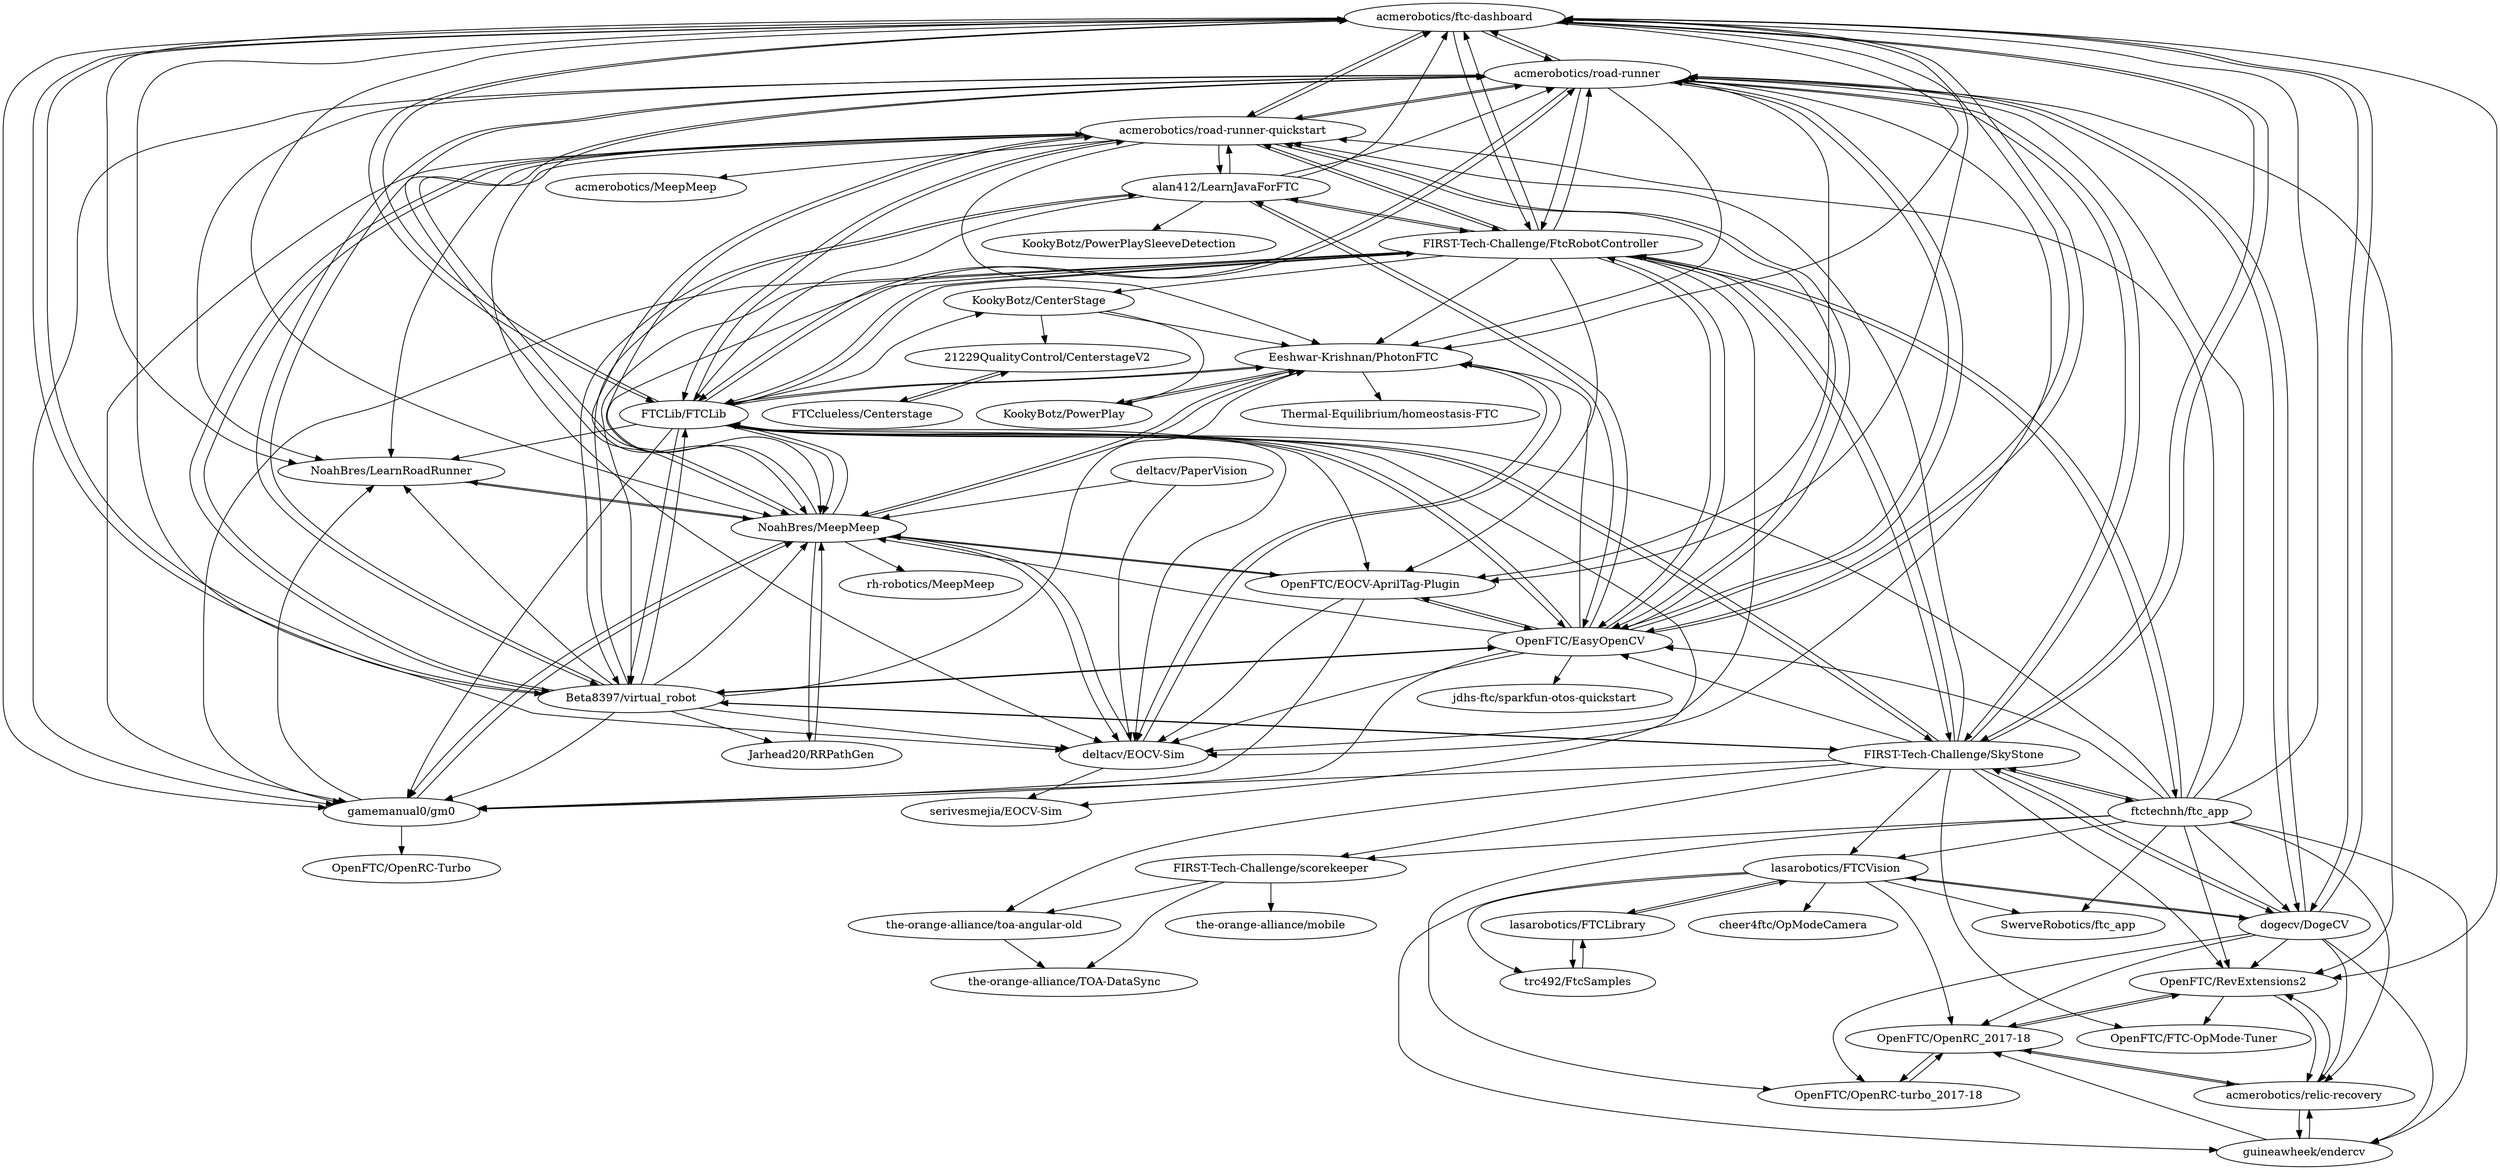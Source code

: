 digraph G {
"acmerobotics/ftc-dashboard" -> "acmerobotics/road-runner"
"acmerobotics/ftc-dashboard" -> "acmerobotics/road-runner-quickstart"
"acmerobotics/ftc-dashboard" -> "FTCLib/FTCLib"
"acmerobotics/ftc-dashboard" -> "OpenFTC/EasyOpenCV"
"acmerobotics/ftc-dashboard" -> "Beta8397/virtual_robot"
"acmerobotics/ftc-dashboard" -> "NoahBres/MeepMeep"
"acmerobotics/ftc-dashboard" -> "gamemanual0/gm0"
"acmerobotics/ftc-dashboard" -> "Eeshwar-Krishnan/PhotonFTC"
"acmerobotics/ftc-dashboard" -> "dogecv/DogeCV"
"acmerobotics/ftc-dashboard" -> "FIRST-Tech-Challenge/FtcRobotController"
"acmerobotics/ftc-dashboard" -> "deltacv/EOCV-Sim"
"acmerobotics/ftc-dashboard" -> "FIRST-Tech-Challenge/SkyStone"
"acmerobotics/ftc-dashboard" -> "OpenFTC/EOCV-AprilTag-Plugin"
"acmerobotics/ftc-dashboard" -> "NoahBres/LearnRoadRunner"
"acmerobotics/ftc-dashboard" -> "OpenFTC/RevExtensions2"
"acmerobotics/road-runner-quickstart" -> "acmerobotics/road-runner"
"acmerobotics/road-runner-quickstart" -> "acmerobotics/ftc-dashboard"
"acmerobotics/road-runner-quickstart" -> "OpenFTC/EasyOpenCV"
"acmerobotics/road-runner-quickstart" -> "FTCLib/FTCLib"
"acmerobotics/road-runner-quickstart" -> "NoahBres/MeepMeep"
"acmerobotics/road-runner-quickstart" -> "FIRST-Tech-Challenge/FtcRobotController"
"acmerobotics/road-runner-quickstart" -> "Beta8397/virtual_robot"
"acmerobotics/road-runner-quickstart" -> "Eeshwar-Krishnan/PhotonFTC"
"acmerobotics/road-runner-quickstart" -> "gamemanual0/gm0"
"acmerobotics/road-runner-quickstart" -> "NoahBres/LearnRoadRunner"
"acmerobotics/road-runner-quickstart" -> "deltacv/EOCV-Sim"
"acmerobotics/road-runner-quickstart" -> "alan412/LearnJavaForFTC"
"acmerobotics/road-runner-quickstart" -> "acmerobotics/MeepMeep"
"OpenFTC/EasyOpenCV" -> "FTCLib/FTCLib"
"OpenFTC/EasyOpenCV" -> "acmerobotics/road-runner-quickstart"
"OpenFTC/EasyOpenCV" -> "acmerobotics/ftc-dashboard"
"OpenFTC/EasyOpenCV" -> "acmerobotics/road-runner"
"OpenFTC/EasyOpenCV" -> "OpenFTC/EOCV-AprilTag-Plugin"
"OpenFTC/EasyOpenCV" -> "NoahBres/MeepMeep"
"OpenFTC/EasyOpenCV" -> "FIRST-Tech-Challenge/FtcRobotController"
"OpenFTC/EasyOpenCV" -> "deltacv/EOCV-Sim"
"OpenFTC/EasyOpenCV" -> "Beta8397/virtual_robot"
"OpenFTC/EasyOpenCV" -> "Eeshwar-Krishnan/PhotonFTC"
"OpenFTC/EasyOpenCV" -> "alan412/LearnJavaForFTC"
"OpenFTC/EasyOpenCV" -> "gamemanual0/gm0"
"OpenFTC/EasyOpenCV" -> "jdhs-ftc/sparkfun-otos-quickstart"
"Beta8397/virtual_robot" -> "acmerobotics/ftc-dashboard"
"Beta8397/virtual_robot" -> "FTCLib/FTCLib"
"Beta8397/virtual_robot" -> "alan412/LearnJavaForFTC"
"Beta8397/virtual_robot" -> "acmerobotics/road-runner"
"Beta8397/virtual_robot" -> "OpenFTC/EasyOpenCV"
"Beta8397/virtual_robot" -> "NoahBres/MeepMeep"
"Beta8397/virtual_robot" -> "acmerobotics/road-runner-quickstart"
"Beta8397/virtual_robot" -> "Jarhead20/RRPathGen"
"Beta8397/virtual_robot" -> "deltacv/EOCV-Sim"
"Beta8397/virtual_robot" -> "gamemanual0/gm0"
"Beta8397/virtual_robot" -> "NoahBres/LearnRoadRunner"
"Beta8397/virtual_robot" -> "FIRST-Tech-Challenge/SkyStone"
"Beta8397/virtual_robot" -> "Eeshwar-Krishnan/PhotonFTC"
"acmerobotics/road-runner" -> "acmerobotics/ftc-dashboard"
"acmerobotics/road-runner" -> "acmerobotics/road-runner-quickstart"
"acmerobotics/road-runner" -> "FTCLib/FTCLib"
"acmerobotics/road-runner" -> "OpenFTC/EasyOpenCV"
"acmerobotics/road-runner" -> "NoahBres/MeepMeep"
"acmerobotics/road-runner" -> "FIRST-Tech-Challenge/FtcRobotController"
"acmerobotics/road-runner" -> "dogecv/DogeCV"
"acmerobotics/road-runner" -> "Beta8397/virtual_robot"
"acmerobotics/road-runner" -> "FIRST-Tech-Challenge/SkyStone"
"acmerobotics/road-runner" -> "gamemanual0/gm0"
"acmerobotics/road-runner" -> "OpenFTC/RevExtensions2"
"acmerobotics/road-runner" -> "Eeshwar-Krishnan/PhotonFTC"
"acmerobotics/road-runner" -> "NoahBres/LearnRoadRunner"
"acmerobotics/road-runner" -> "OpenFTC/EOCV-AprilTag-Plugin"
"acmerobotics/road-runner" -> "deltacv/EOCV-Sim"
"FIRST-Tech-Challenge/scorekeeper" -> "the-orange-alliance/TOA-DataSync"
"FIRST-Tech-Challenge/scorekeeper" -> "the-orange-alliance/toa-angular-old"
"FIRST-Tech-Challenge/scorekeeper" -> "the-orange-alliance/mobile"
"FIRST-Tech-Challenge/SkyStone" -> "acmerobotics/road-runner"
"FIRST-Tech-Challenge/SkyStone" -> "ftctechnh/ftc_app"
"FIRST-Tech-Challenge/SkyStone" -> "acmerobotics/ftc-dashboard"
"FIRST-Tech-Challenge/SkyStone" -> "dogecv/DogeCV"
"FIRST-Tech-Challenge/SkyStone" -> "FTCLib/FTCLib"
"FIRST-Tech-Challenge/SkyStone" -> "Beta8397/virtual_robot"
"FIRST-Tech-Challenge/SkyStone" -> "acmerobotics/road-runner-quickstart"
"FIRST-Tech-Challenge/SkyStone" -> "OpenFTC/RevExtensions2"
"FIRST-Tech-Challenge/SkyStone" -> "FIRST-Tech-Challenge/FtcRobotController"
"FIRST-Tech-Challenge/SkyStone" -> "OpenFTC/EasyOpenCV"
"FIRST-Tech-Challenge/SkyStone" -> "the-orange-alliance/toa-angular-old"
"FIRST-Tech-Challenge/SkyStone" -> "lasarobotics/FTCVision"
"FIRST-Tech-Challenge/SkyStone" -> "FIRST-Tech-Challenge/scorekeeper"
"FIRST-Tech-Challenge/SkyStone" -> "gamemanual0/gm0"
"FIRST-Tech-Challenge/SkyStone" -> "OpenFTC/FTC-OpMode-Tuner"
"the-orange-alliance/toa-angular-old" -> "the-orange-alliance/TOA-DataSync"
"OpenFTC/OpenRC-turbo_2017-18" -> "OpenFTC/OpenRC_2017-18"
"dogecv/DogeCV" -> "acmerobotics/relic-recovery"
"dogecv/DogeCV" -> "guineawheek/endercv"
"dogecv/DogeCV" -> "OpenFTC/RevExtensions2"
"dogecv/DogeCV" -> "OpenFTC/OpenRC-turbo_2017-18"
"dogecv/DogeCV" -> "acmerobotics/ftc-dashboard"
"dogecv/DogeCV" -> "acmerobotics/road-runner"
"dogecv/DogeCV" -> "lasarobotics/FTCVision"
"dogecv/DogeCV" -> "OpenFTC/OpenRC_2017-18"
"dogecv/DogeCV" -> "FIRST-Tech-Challenge/SkyStone"
"guineawheek/endercv" -> "acmerobotics/relic-recovery"
"guineawheek/endercv" -> "OpenFTC/OpenRC_2017-18"
"OpenFTC/RevExtensions2" -> "OpenFTC/OpenRC_2017-18"
"OpenFTC/RevExtensions2" -> "acmerobotics/relic-recovery"
"OpenFTC/RevExtensions2" -> "OpenFTC/FTC-OpMode-Tuner"
"acmerobotics/relic-recovery" -> "OpenFTC/RevExtensions2"
"acmerobotics/relic-recovery" -> "OpenFTC/OpenRC_2017-18"
"acmerobotics/relic-recovery" -> "guineawheek/endercv"
"OpenFTC/OpenRC_2017-18" -> "OpenFTC/OpenRC-turbo_2017-18"
"OpenFTC/OpenRC_2017-18" -> "OpenFTC/RevExtensions2"
"OpenFTC/OpenRC_2017-18" -> "acmerobotics/relic-recovery"
"FIRST-Tech-Challenge/FtcRobotController" -> "acmerobotics/road-runner-quickstart"
"FIRST-Tech-Challenge/FtcRobotController" -> "OpenFTC/EasyOpenCV"
"FIRST-Tech-Challenge/FtcRobotController" -> "acmerobotics/road-runner"
"FIRST-Tech-Challenge/FtcRobotController" -> "acmerobotics/ftc-dashboard"
"FIRST-Tech-Challenge/FtcRobotController" -> "FTCLib/FTCLib"
"FIRST-Tech-Challenge/FtcRobotController" -> "FIRST-Tech-Challenge/SkyStone"
"FIRST-Tech-Challenge/FtcRobotController" -> "alan412/LearnJavaForFTC"
"FIRST-Tech-Challenge/FtcRobotController" -> "Beta8397/virtual_robot"
"FIRST-Tech-Challenge/FtcRobotController" -> "NoahBres/MeepMeep"
"FIRST-Tech-Challenge/FtcRobotController" -> "ftctechnh/ftc_app"
"FIRST-Tech-Challenge/FtcRobotController" -> "deltacv/EOCV-Sim"
"FIRST-Tech-Challenge/FtcRobotController" -> "Eeshwar-Krishnan/PhotonFTC"
"FIRST-Tech-Challenge/FtcRobotController" -> "OpenFTC/EOCV-AprilTag-Plugin"
"FIRST-Tech-Challenge/FtcRobotController" -> "gamemanual0/gm0"
"FIRST-Tech-Challenge/FtcRobotController" -> "KookyBotz/CenterStage"
"alan412/LearnJavaForFTC" -> "Beta8397/virtual_robot"
"alan412/LearnJavaForFTC" -> "acmerobotics/road-runner-quickstart"
"alan412/LearnJavaForFTC" -> "acmerobotics/ftc-dashboard"
"alan412/LearnJavaForFTC" -> "OpenFTC/EasyOpenCV"
"alan412/LearnJavaForFTC" -> "FTCLib/FTCLib"
"alan412/LearnJavaForFTC" -> "KookyBotz/PowerPlaySleeveDetection"
"alan412/LearnJavaForFTC" -> "FIRST-Tech-Challenge/FtcRobotController"
"alan412/LearnJavaForFTC" -> "acmerobotics/road-runner"
"NoahBres/MeepMeep" -> "Jarhead20/RRPathGen"
"NoahBres/MeepMeep" -> "acmerobotics/road-runner"
"NoahBres/MeepMeep" -> "NoahBres/LearnRoadRunner"
"NoahBres/MeepMeep" -> "deltacv/EOCV-Sim"
"NoahBres/MeepMeep" -> "FTCLib/FTCLib"
"NoahBres/MeepMeep" -> "gamemanual0/gm0"
"NoahBres/MeepMeep" -> "acmerobotics/road-runner-quickstart"
"NoahBres/MeepMeep" -> "Eeshwar-Krishnan/PhotonFTC"
"NoahBres/MeepMeep" -> "rh-robotics/MeepMeep"
"NoahBres/MeepMeep" -> "OpenFTC/EOCV-AprilTag-Plugin"
"FTCLib/FTCLib" -> "acmerobotics/ftc-dashboard"
"FTCLib/FTCLib" -> "acmerobotics/road-runner"
"FTCLib/FTCLib" -> "OpenFTC/EasyOpenCV"
"FTCLib/FTCLib" -> "acmerobotics/road-runner-quickstart"
"FTCLib/FTCLib" -> "NoahBres/MeepMeep"
"FTCLib/FTCLib" -> "Eeshwar-Krishnan/PhotonFTC"
"FTCLib/FTCLib" -> "deltacv/EOCV-Sim"
"FTCLib/FTCLib" -> "gamemanual0/gm0"
"FTCLib/FTCLib" -> "Beta8397/virtual_robot"
"FTCLib/FTCLib" -> "OpenFTC/EOCV-AprilTag-Plugin"
"FTCLib/FTCLib" -> "serivesmejia/EOCV-Sim"
"FTCLib/FTCLib" -> "FIRST-Tech-Challenge/FtcRobotController"
"FTCLib/FTCLib" -> "NoahBres/LearnRoadRunner"
"FTCLib/FTCLib" -> "KookyBotz/CenterStage"
"FTCLib/FTCLib" -> "FIRST-Tech-Challenge/SkyStone"
"gamemanual0/gm0" -> "NoahBres/MeepMeep"
"gamemanual0/gm0" -> "NoahBres/LearnRoadRunner"
"gamemanual0/gm0" -> "OpenFTC/OpenRC-Turbo"
"NoahBres/LearnRoadRunner" -> "NoahBres/MeepMeep"
"ftctechnh/ftc_app" -> "FIRST-Tech-Challenge/SkyStone"
"ftctechnh/ftc_app" -> "lasarobotics/FTCVision"
"ftctechnh/ftc_app" -> "dogecv/DogeCV"
"ftctechnh/ftc_app" -> "FIRST-Tech-Challenge/FtcRobotController"
"ftctechnh/ftc_app" -> "acmerobotics/road-runner"
"ftctechnh/ftc_app" -> "acmerobotics/ftc-dashboard"
"ftctechnh/ftc_app" -> "FIRST-Tech-Challenge/scorekeeper"
"ftctechnh/ftc_app" -> "acmerobotics/road-runner-quickstart"
"ftctechnh/ftc_app" -> "SwerveRobotics/ftc_app"
"ftctechnh/ftc_app" -> "OpenFTC/OpenRC-turbo_2017-18"
"ftctechnh/ftc_app" -> "guineawheek/endercv"
"ftctechnh/ftc_app" -> "OpenFTC/EasyOpenCV"
"ftctechnh/ftc_app" -> "FTCLib/FTCLib"
"ftctechnh/ftc_app" -> "acmerobotics/relic-recovery"
"ftctechnh/ftc_app" -> "OpenFTC/RevExtensions2"
"deltacv/EOCV-Sim" -> "Eeshwar-Krishnan/PhotonFTC"
"deltacv/EOCV-Sim" -> "serivesmejia/EOCV-Sim"
"deltacv/EOCV-Sim" -> "NoahBres/MeepMeep"
"lasarobotics/FTCLibrary" -> "lasarobotics/FTCVision"
"lasarobotics/FTCLibrary" -> "trc492/FtcSamples"
"OpenFTC/EOCV-AprilTag-Plugin" -> "OpenFTC/EasyOpenCV"
"OpenFTC/EOCV-AprilTag-Plugin" -> "deltacv/EOCV-Sim"
"OpenFTC/EOCV-AprilTag-Plugin" -> "NoahBres/MeepMeep"
"OpenFTC/EOCV-AprilTag-Plugin" -> "gamemanual0/gm0"
"deltacv/PaperVision" -> "deltacv/EOCV-Sim"
"deltacv/PaperVision" -> "NoahBres/MeepMeep"
"lasarobotics/FTCVision" -> "lasarobotics/FTCLibrary"
"lasarobotics/FTCVision" -> "trc492/FtcSamples"
"lasarobotics/FTCVision" -> "cheer4ftc/OpModeCamera"
"lasarobotics/FTCVision" -> "OpenFTC/OpenRC_2017-18"
"lasarobotics/FTCVision" -> "dogecv/DogeCV"
"lasarobotics/FTCVision" -> "SwerveRobotics/ftc_app"
"lasarobotics/FTCVision" -> "guineawheek/endercv"
"Eeshwar-Krishnan/PhotonFTC" -> "deltacv/EOCV-Sim"
"Eeshwar-Krishnan/PhotonFTC" -> "KookyBotz/PowerPlay"
"Eeshwar-Krishnan/PhotonFTC" -> "NoahBres/MeepMeep"
"Eeshwar-Krishnan/PhotonFTC" -> "FTCLib/FTCLib"
"Eeshwar-Krishnan/PhotonFTC" -> "Thermal-Equilibrium/homeostasis-FTC"
"Jarhead20/RRPathGen" -> "NoahBres/MeepMeep"
"KookyBotz/PowerPlay" -> "Eeshwar-Krishnan/PhotonFTC"
"KookyBotz/CenterStage" -> "21229QualityControl/CenterstageV2"
"KookyBotz/CenterStage" -> "KookyBotz/PowerPlay"
"KookyBotz/CenterStage" -> "Eeshwar-Krishnan/PhotonFTC"
"FTCclueless/Centerstage" -> "21229QualityControl/CenterstageV2"
"trc492/FtcSamples" -> "lasarobotics/FTCLibrary"
"21229QualityControl/CenterstageV2" -> "FTCclueless/Centerstage"
"acmerobotics/ftc-dashboard" ["l"="-0.548,45.267"]
"acmerobotics/road-runner" ["l"="-0.561,45.271"]
"acmerobotics/road-runner-quickstart" ["l"="-0.551,45.257"]
"FTCLib/FTCLib" ["l"="-0.578,45.266"]
"OpenFTC/EasyOpenCV" ["l"="-0.565,45.261"]
"Beta8397/virtual_robot" ["l"="-0.573,45.254"]
"NoahBres/MeepMeep" ["l"="-0.587,45.259"]
"gamemanual0/gm0" ["l"="-0.561,45.249"]
"Eeshwar-Krishnan/PhotonFTC" ["l"="-0.598,45.256"]
"dogecv/DogeCV" ["l"="-0.523,45.283"]
"FIRST-Tech-Challenge/FtcRobotController" ["l"="-0.577,45.279"]
"deltacv/EOCV-Sim" ["l"="-0.595,45.267"]
"FIRST-Tech-Challenge/SkyStone" ["l"="-0.547,45.281"]
"OpenFTC/EOCV-AprilTag-Plugin" ["l"="-0.584,45.25"]
"NoahBres/LearnRoadRunner" ["l"="-0.571,45.244"]
"OpenFTC/RevExtensions2" ["l"="-0.52,45.274"]
"alan412/LearnJavaForFTC" ["l"="-0.551,45.245"]
"acmerobotics/MeepMeep" ["l"="-0.519,45.241"]
"jdhs-ftc/sparkfun-otos-quickstart" ["l"="-0.573,45.227"]
"Jarhead20/RRPathGen" ["l"="-0.597,45.239"]
"FIRST-Tech-Challenge/scorekeeper" ["l"="-0.547,45.319"]
"the-orange-alliance/TOA-DataSync" ["l"="-0.564,45.332"]
"the-orange-alliance/toa-angular-old" ["l"="-0.567,45.315"]
"the-orange-alliance/mobile" ["l"="-0.541,45.34"]
"ftctechnh/ftc_app" ["l"="-0.537,45.294"]
"lasarobotics/FTCVision" ["l"="-0.502,45.302"]
"OpenFTC/FTC-OpMode-Tuner" ["l"="-0.512,45.264"]
"OpenFTC/OpenRC-turbo_2017-18" ["l"="-0.507,45.292"]
"OpenFTC/OpenRC_2017-18" ["l"="-0.496,45.282"]
"acmerobotics/relic-recovery" ["l"="-0.506,45.281"]
"guineawheek/endercv" ["l"="-0.496,45.291"]
"KookyBotz/CenterStage" ["l"="-0.621,45.266"]
"KookyBotz/PowerPlaySleeveDetection" ["l"="-0.544,45.217"]
"rh-robotics/MeepMeep" ["l"="-0.612,45.278"]
"serivesmejia/EOCV-Sim" ["l"="-0.612,45.258"]
"OpenFTC/OpenRC-Turbo" ["l"="-0.533,45.226"]
"SwerveRobotics/ftc_app" ["l"="-0.516,45.315"]
"lasarobotics/FTCLibrary" ["l"="-0.48,45.312"]
"trc492/FtcSamples" ["l"="-0.468,45.306"]
"deltacv/PaperVision" ["l"="-0.641,45.28"]
"cheer4ftc/OpModeCamera" ["l"="-0.486,45.324"]
"KookyBotz/PowerPlay" ["l"="-0.628,45.25"]
"Thermal-Equilibrium/homeostasis-FTC" ["l"="-0.622,45.236"]
"21229QualityControl/CenterstageV2" ["l"="-0.658,45.262"]
"FTCclueless/Centerstage" ["l"="-0.677,45.26"]
}